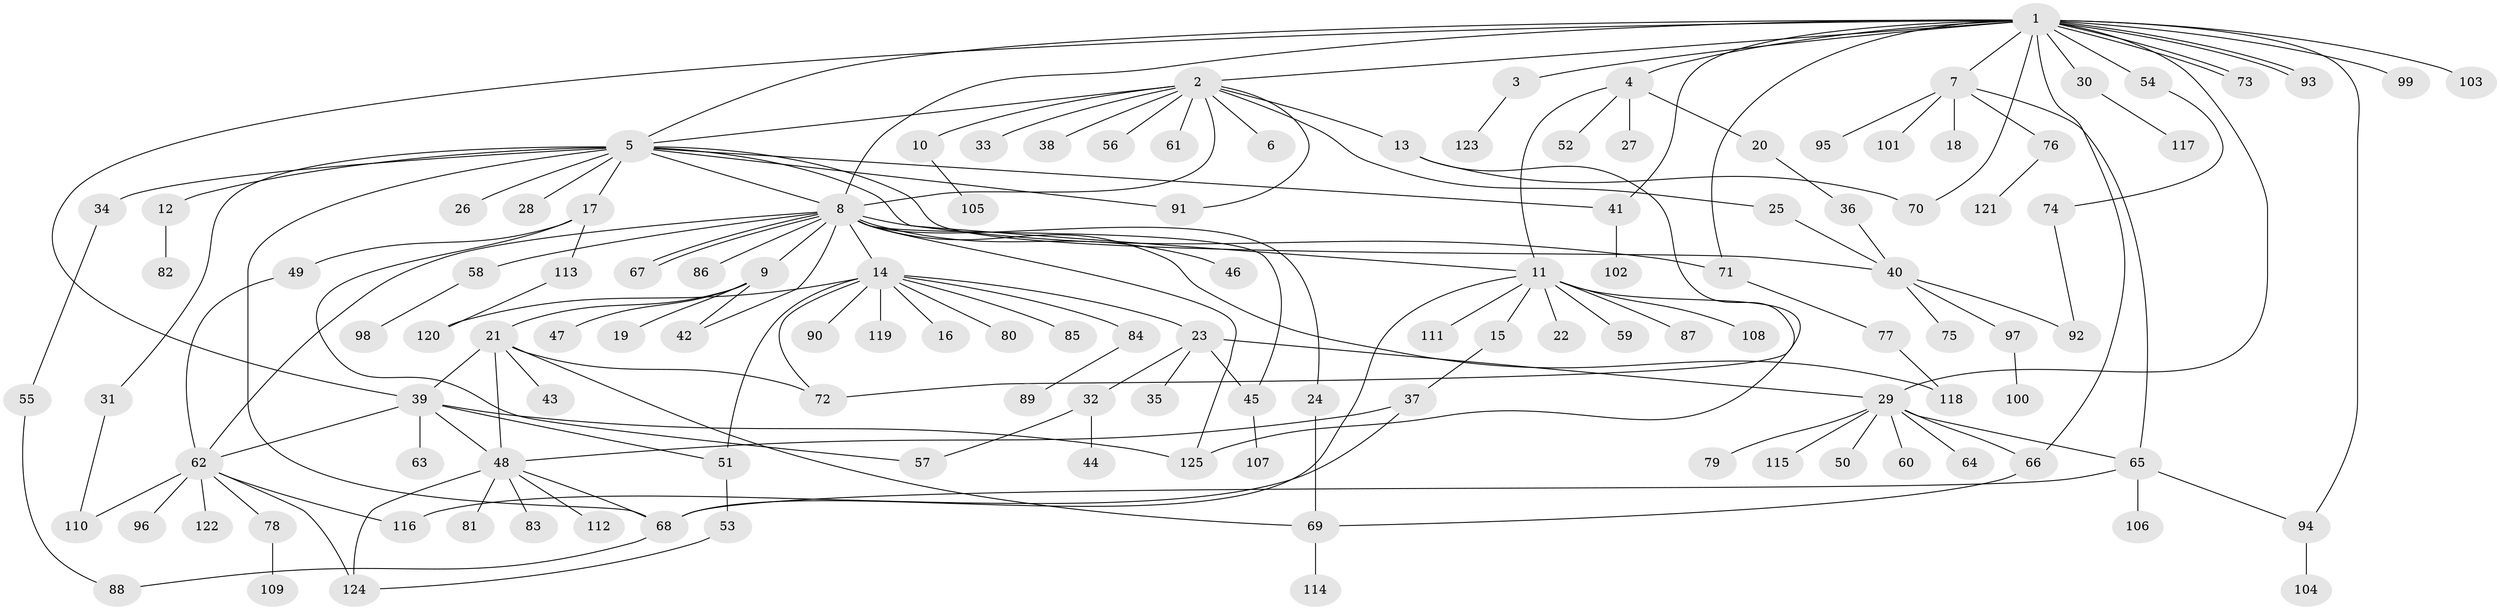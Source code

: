 // coarse degree distribution, {18: 0.011363636363636364, 11: 0.011363636363636364, 1: 0.45454545454545453, 4: 0.07954545454545454, 13: 0.011363636363636364, 5: 0.03409090909090909, 14: 0.011363636363636364, 2: 0.25, 9: 0.011363636363636364, 3: 0.056818181818181816, 10: 0.011363636363636364, 8: 0.022727272727272728, 6: 0.022727272727272728, 7: 0.011363636363636364}
// Generated by graph-tools (version 1.1) at 2025/50/03/04/25 22:50:25]
// undirected, 125 vertices, 167 edges
graph export_dot {
  node [color=gray90,style=filled];
  1;
  2;
  3;
  4;
  5;
  6;
  7;
  8;
  9;
  10;
  11;
  12;
  13;
  14;
  15;
  16;
  17;
  18;
  19;
  20;
  21;
  22;
  23;
  24;
  25;
  26;
  27;
  28;
  29;
  30;
  31;
  32;
  33;
  34;
  35;
  36;
  37;
  38;
  39;
  40;
  41;
  42;
  43;
  44;
  45;
  46;
  47;
  48;
  49;
  50;
  51;
  52;
  53;
  54;
  55;
  56;
  57;
  58;
  59;
  60;
  61;
  62;
  63;
  64;
  65;
  66;
  67;
  68;
  69;
  70;
  71;
  72;
  73;
  74;
  75;
  76;
  77;
  78;
  79;
  80;
  81;
  82;
  83;
  84;
  85;
  86;
  87;
  88;
  89;
  90;
  91;
  92;
  93;
  94;
  95;
  96;
  97;
  98;
  99;
  100;
  101;
  102;
  103;
  104;
  105;
  106;
  107;
  108;
  109;
  110;
  111;
  112;
  113;
  114;
  115;
  116;
  117;
  118;
  119;
  120;
  121;
  122;
  123;
  124;
  125;
  1 -- 2;
  1 -- 3;
  1 -- 4;
  1 -- 5;
  1 -- 7;
  1 -- 8;
  1 -- 29;
  1 -- 30;
  1 -- 39;
  1 -- 41;
  1 -- 54;
  1 -- 66;
  1 -- 70;
  1 -- 71;
  1 -- 73;
  1 -- 73;
  1 -- 93;
  1 -- 93;
  1 -- 94;
  1 -- 99;
  1 -- 103;
  2 -- 5;
  2 -- 6;
  2 -- 8;
  2 -- 10;
  2 -- 13;
  2 -- 25;
  2 -- 33;
  2 -- 38;
  2 -- 56;
  2 -- 61;
  2 -- 91;
  3 -- 123;
  4 -- 11;
  4 -- 20;
  4 -- 27;
  4 -- 52;
  5 -- 8;
  5 -- 11;
  5 -- 12;
  5 -- 17;
  5 -- 26;
  5 -- 28;
  5 -- 31;
  5 -- 34;
  5 -- 40;
  5 -- 41;
  5 -- 68;
  5 -- 91;
  7 -- 18;
  7 -- 65;
  7 -- 76;
  7 -- 95;
  7 -- 101;
  8 -- 9;
  8 -- 14;
  8 -- 24;
  8 -- 42;
  8 -- 45;
  8 -- 46;
  8 -- 58;
  8 -- 62;
  8 -- 67;
  8 -- 67;
  8 -- 71;
  8 -- 86;
  8 -- 118;
  8 -- 125;
  9 -- 19;
  9 -- 21;
  9 -- 42;
  9 -- 47;
  10 -- 105;
  11 -- 15;
  11 -- 22;
  11 -- 59;
  11 -- 68;
  11 -- 87;
  11 -- 108;
  11 -- 111;
  11 -- 125;
  12 -- 82;
  13 -- 70;
  13 -- 72;
  14 -- 16;
  14 -- 23;
  14 -- 51;
  14 -- 72;
  14 -- 80;
  14 -- 84;
  14 -- 85;
  14 -- 90;
  14 -- 119;
  14 -- 120;
  15 -- 37;
  17 -- 49;
  17 -- 57;
  17 -- 113;
  20 -- 36;
  21 -- 39;
  21 -- 43;
  21 -- 48;
  21 -- 69;
  21 -- 72;
  23 -- 29;
  23 -- 32;
  23 -- 35;
  23 -- 45;
  24 -- 69;
  25 -- 40;
  29 -- 50;
  29 -- 60;
  29 -- 64;
  29 -- 65;
  29 -- 66;
  29 -- 79;
  29 -- 115;
  30 -- 117;
  31 -- 110;
  32 -- 44;
  32 -- 57;
  34 -- 55;
  36 -- 40;
  37 -- 48;
  37 -- 116;
  39 -- 48;
  39 -- 51;
  39 -- 62;
  39 -- 63;
  39 -- 125;
  40 -- 75;
  40 -- 92;
  40 -- 97;
  41 -- 102;
  45 -- 107;
  48 -- 68;
  48 -- 81;
  48 -- 83;
  48 -- 112;
  48 -- 124;
  49 -- 62;
  51 -- 53;
  53 -- 124;
  54 -- 74;
  55 -- 88;
  58 -- 98;
  62 -- 78;
  62 -- 96;
  62 -- 110;
  62 -- 116;
  62 -- 122;
  62 -- 124;
  65 -- 68;
  65 -- 94;
  65 -- 106;
  66 -- 69;
  68 -- 88;
  69 -- 114;
  71 -- 77;
  74 -- 92;
  76 -- 121;
  77 -- 118;
  78 -- 109;
  84 -- 89;
  94 -- 104;
  97 -- 100;
  113 -- 120;
}
